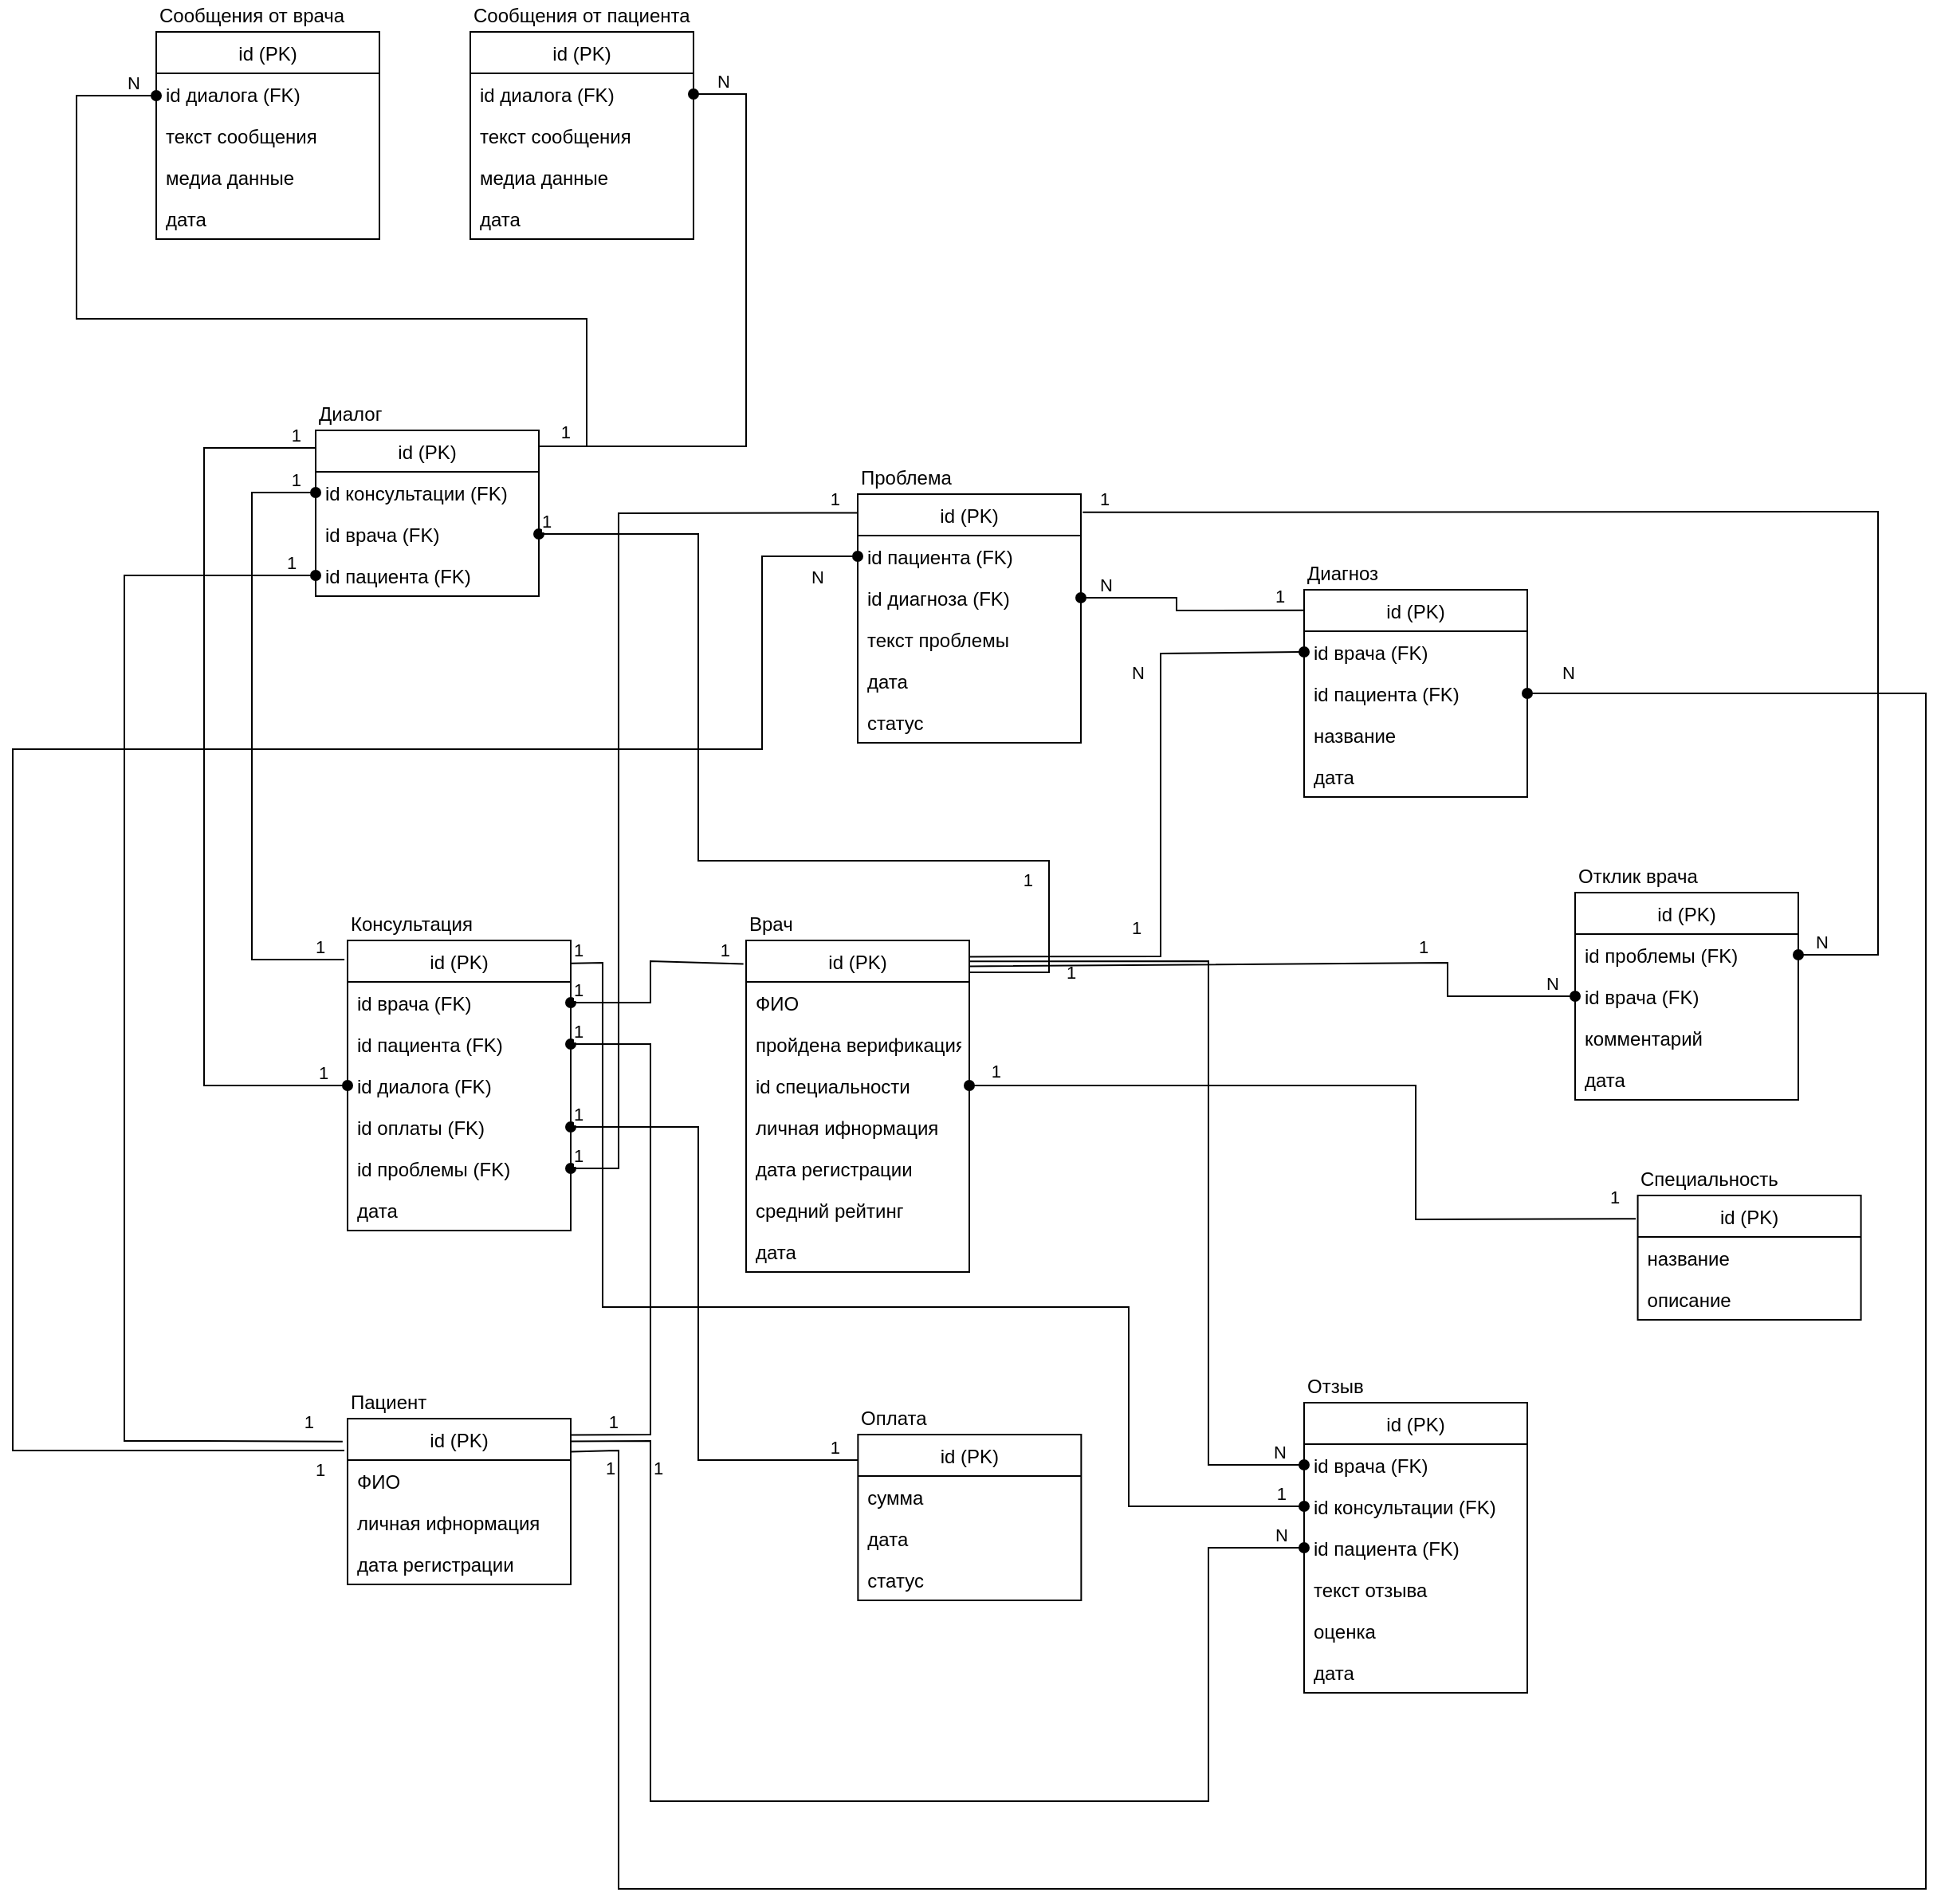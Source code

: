 <mxfile version="13.8.8" type="device"><diagram id="1fIC_6LzuITyp3bPN5pk" name="Page-1"><mxGraphModel dx="2250" dy="2484" grid="1" gridSize="10" guides="1" tooltips="1" connect="1" arrows="1" fold="1" page="1" pageScale="1" pageWidth="827" pageHeight="1169" math="0" shadow="0"><root><mxCell id="0"/><mxCell id="1" parent="0"/><mxCell id="eWXq8C82QpWq7G7AJCCN-1" value="id (PK)" style="swimlane;fontStyle=0;childLayout=stackLayout;horizontal=1;startSize=26;fillColor=none;horizontalStack=0;resizeParent=1;resizeParentMax=0;resizeLast=0;collapsible=1;marginBottom=0;" vertex="1" parent="1"><mxGeometry x="610" y="-160" width="140" height="182" as="geometry"><mxRectangle x="320" y="100" width="50" height="26" as="alternateBounds"/></mxGeometry></mxCell><mxCell id="eWXq8C82QpWq7G7AJCCN-2" value="id врача (FK)" style="text;strokeColor=none;fillColor=none;align=left;verticalAlign=top;spacingLeft=4;spacingRight=4;overflow=hidden;rotatable=0;points=[[0,0.5],[1,0.5]];portConstraint=eastwest;" vertex="1" parent="eWXq8C82QpWq7G7AJCCN-1"><mxGeometry y="26" width="140" height="26" as="geometry"/></mxCell><mxCell id="eWXq8C82QpWq7G7AJCCN-3" value="id пациента (FK)" style="text;strokeColor=none;fillColor=none;align=left;verticalAlign=top;spacingLeft=4;spacingRight=4;overflow=hidden;rotatable=0;points=[[0,0.5],[1,0.5]];portConstraint=eastwest;" vertex="1" parent="eWXq8C82QpWq7G7AJCCN-1"><mxGeometry y="52" width="140" height="26" as="geometry"/></mxCell><mxCell id="eWXq8C82QpWq7G7AJCCN-4" value="id диалога (FK)" style="text;strokeColor=none;fillColor=none;align=left;verticalAlign=top;spacingLeft=4;spacingRight=4;overflow=hidden;rotatable=0;points=[[0,0.5],[1,0.5]];portConstraint=eastwest;" vertex="1" parent="eWXq8C82QpWq7G7AJCCN-1"><mxGeometry y="78" width="140" height="26" as="geometry"/></mxCell><mxCell id="eWXq8C82QpWq7G7AJCCN-5" value="id оплаты (FK)" style="text;strokeColor=none;fillColor=none;align=left;verticalAlign=top;spacingLeft=4;spacingRight=4;overflow=hidden;rotatable=0;points=[[0,0.5],[1,0.5]];portConstraint=eastwest;" vertex="1" parent="eWXq8C82QpWq7G7AJCCN-1"><mxGeometry y="104" width="140" height="26" as="geometry"/></mxCell><mxCell id="eWXq8C82QpWq7G7AJCCN-6" value="id проблемы (FK)" style="text;strokeColor=none;fillColor=none;align=left;verticalAlign=top;spacingLeft=4;spacingRight=4;overflow=hidden;rotatable=0;points=[[0,0.5],[1,0.5]];portConstraint=eastwest;" vertex="1" parent="eWXq8C82QpWq7G7AJCCN-1"><mxGeometry y="130" width="140" height="26" as="geometry"/></mxCell><mxCell id="eWXq8C82QpWq7G7AJCCN-7" value="дата" style="text;strokeColor=none;fillColor=none;align=left;verticalAlign=top;spacingLeft=4;spacingRight=4;overflow=hidden;rotatable=0;points=[[0,0.5],[1,0.5]];portConstraint=eastwest;" vertex="1" parent="eWXq8C82QpWq7G7AJCCN-1"><mxGeometry y="156" width="140" height="26" as="geometry"/></mxCell><mxCell id="eWXq8C82QpWq7G7AJCCN-8" value="Консультация" style="text;html=1;strokeColor=none;fillColor=none;align=left;verticalAlign=middle;whiteSpace=wrap;rounded=0;" vertex="1" parent="1"><mxGeometry x="610" y="-180" width="140" height="20" as="geometry"/></mxCell><mxCell id="eWXq8C82QpWq7G7AJCCN-9" value="id (PK)" style="swimlane;fontStyle=0;childLayout=stackLayout;horizontal=1;startSize=26;fillColor=none;horizontalStack=0;resizeParent=1;resizeParentMax=0;resizeLast=0;collapsible=1;marginBottom=0;" vertex="1" parent="1"><mxGeometry x="860" y="-160" width="140" height="208" as="geometry"><mxRectangle x="320" y="100" width="50" height="26" as="alternateBounds"/></mxGeometry></mxCell><mxCell id="eWXq8C82QpWq7G7AJCCN-10" value="ФИО" style="text;strokeColor=none;fillColor=none;align=left;verticalAlign=top;spacingLeft=4;spacingRight=4;overflow=hidden;rotatable=0;points=[[0,0.5],[1,0.5]];portConstraint=eastwest;" vertex="1" parent="eWXq8C82QpWq7G7AJCCN-9"><mxGeometry y="26" width="140" height="26" as="geometry"/></mxCell><mxCell id="eWXq8C82QpWq7G7AJCCN-11" value="пройдена верификация" style="text;strokeColor=none;fillColor=none;align=left;verticalAlign=top;spacingLeft=4;spacingRight=4;overflow=hidden;rotatable=0;points=[[0,0.5],[1,0.5]];portConstraint=eastwest;" vertex="1" parent="eWXq8C82QpWq7G7AJCCN-9"><mxGeometry y="52" width="140" height="26" as="geometry"/></mxCell><mxCell id="eWXq8C82QpWq7G7AJCCN-156" value="id специальности" style="text;strokeColor=none;fillColor=none;align=left;verticalAlign=top;spacingLeft=4;spacingRight=4;overflow=hidden;rotatable=0;points=[[0,0.5],[1,0.5]];portConstraint=eastwest;" vertex="1" parent="eWXq8C82QpWq7G7AJCCN-9"><mxGeometry y="78" width="140" height="26" as="geometry"/></mxCell><mxCell id="eWXq8C82QpWq7G7AJCCN-12" value="личная ифнормация" style="text;strokeColor=none;fillColor=none;align=left;verticalAlign=top;spacingLeft=4;spacingRight=4;overflow=hidden;rotatable=0;points=[[0,0.5],[1,0.5]];portConstraint=eastwest;" vertex="1" parent="eWXq8C82QpWq7G7AJCCN-9"><mxGeometry y="104" width="140" height="26" as="geometry"/></mxCell><mxCell id="eWXq8C82QpWq7G7AJCCN-13" value="дата регистрации" style="text;strokeColor=none;fillColor=none;align=left;verticalAlign=top;spacingLeft=4;spacingRight=4;overflow=hidden;rotatable=0;points=[[0,0.5],[1,0.5]];portConstraint=eastwest;" vertex="1" parent="eWXq8C82QpWq7G7AJCCN-9"><mxGeometry y="130" width="140" height="26" as="geometry"/></mxCell><mxCell id="eWXq8C82QpWq7G7AJCCN-14" value="средний рейтинг" style="text;strokeColor=none;fillColor=none;align=left;verticalAlign=top;spacingLeft=4;spacingRight=4;overflow=hidden;rotatable=0;points=[[0,0.5],[1,0.5]];portConstraint=eastwest;" vertex="1" parent="eWXq8C82QpWq7G7AJCCN-9"><mxGeometry y="156" width="140" height="26" as="geometry"/></mxCell><mxCell id="eWXq8C82QpWq7G7AJCCN-15" value="дата" style="text;strokeColor=none;fillColor=none;align=left;verticalAlign=top;spacingLeft=4;spacingRight=4;overflow=hidden;rotatable=0;points=[[0,0.5],[1,0.5]];portConstraint=eastwest;" vertex="1" parent="eWXq8C82QpWq7G7AJCCN-9"><mxGeometry y="182" width="140" height="26" as="geometry"/></mxCell><mxCell id="eWXq8C82QpWq7G7AJCCN-16" value="Врач" style="text;html=1;strokeColor=none;fillColor=none;align=left;verticalAlign=middle;whiteSpace=wrap;rounded=0;" vertex="1" parent="1"><mxGeometry x="860" y="-180" width="140" height="20" as="geometry"/></mxCell><mxCell id="eWXq8C82QpWq7G7AJCCN-17" value="id (PK)" style="swimlane;fontStyle=0;childLayout=stackLayout;horizontal=1;startSize=26;fillColor=none;horizontalStack=0;resizeParent=1;resizeParentMax=0;resizeLast=0;collapsible=1;marginBottom=0;" vertex="1" parent="1"><mxGeometry x="610" y="140" width="140" height="104" as="geometry"><mxRectangle x="320" y="100" width="50" height="26" as="alternateBounds"/></mxGeometry></mxCell><mxCell id="eWXq8C82QpWq7G7AJCCN-18" value="ФИО" style="text;strokeColor=none;fillColor=none;align=left;verticalAlign=top;spacingLeft=4;spacingRight=4;overflow=hidden;rotatable=0;points=[[0,0.5],[1,0.5]];portConstraint=eastwest;" vertex="1" parent="eWXq8C82QpWq7G7AJCCN-17"><mxGeometry y="26" width="140" height="26" as="geometry"/></mxCell><mxCell id="eWXq8C82QpWq7G7AJCCN-20" value="личная ифнормация" style="text;strokeColor=none;fillColor=none;align=left;verticalAlign=top;spacingLeft=4;spacingRight=4;overflow=hidden;rotatable=0;points=[[0,0.5],[1,0.5]];portConstraint=eastwest;" vertex="1" parent="eWXq8C82QpWq7G7AJCCN-17"><mxGeometry y="52" width="140" height="26" as="geometry"/></mxCell><mxCell id="eWXq8C82QpWq7G7AJCCN-21" value="дата регистрации" style="text;strokeColor=none;fillColor=none;align=left;verticalAlign=top;spacingLeft=4;spacingRight=4;overflow=hidden;rotatable=0;points=[[0,0.5],[1,0.5]];portConstraint=eastwest;" vertex="1" parent="eWXq8C82QpWq7G7AJCCN-17"><mxGeometry y="78" width="140" height="26" as="geometry"/></mxCell><mxCell id="eWXq8C82QpWq7G7AJCCN-24" value="Пациент" style="text;html=1;strokeColor=none;fillColor=none;align=left;verticalAlign=middle;whiteSpace=wrap;rounded=0;" vertex="1" parent="1"><mxGeometry x="610" y="120" width="140" height="20" as="geometry"/></mxCell><mxCell id="eWXq8C82QpWq7G7AJCCN-25" value="id (PK)" style="swimlane;fontStyle=0;childLayout=stackLayout;horizontal=1;startSize=26;fillColor=none;horizontalStack=0;resizeParent=1;resizeParentMax=0;resizeLast=0;collapsible=1;marginBottom=0;" vertex="1" parent="1"><mxGeometry x="930" y="-440" width="140" height="156" as="geometry"><mxRectangle x="320" y="100" width="50" height="26" as="alternateBounds"/></mxGeometry></mxCell><mxCell id="eWXq8C82QpWq7G7AJCCN-27" value="id пациента (FK)" style="text;strokeColor=none;fillColor=none;align=left;verticalAlign=top;spacingLeft=4;spacingRight=4;overflow=hidden;rotatable=0;points=[[0,0.5],[1,0.5]];portConstraint=eastwest;" vertex="1" parent="eWXq8C82QpWq7G7AJCCN-25"><mxGeometry y="26" width="140" height="26" as="geometry"/></mxCell><mxCell id="eWXq8C82QpWq7G7AJCCN-28" value="id диагноза (FK)" style="text;strokeColor=none;fillColor=none;align=left;verticalAlign=top;spacingLeft=4;spacingRight=4;overflow=hidden;rotatable=0;points=[[0,0.5],[1,0.5]];portConstraint=eastwest;" vertex="1" parent="eWXq8C82QpWq7G7AJCCN-25"><mxGeometry y="52" width="140" height="26" as="geometry"/></mxCell><mxCell id="eWXq8C82QpWq7G7AJCCN-29" value="текст проблемы" style="text;strokeColor=none;fillColor=none;align=left;verticalAlign=top;spacingLeft=4;spacingRight=4;overflow=hidden;rotatable=0;points=[[0,0.5],[1,0.5]];portConstraint=eastwest;" vertex="1" parent="eWXq8C82QpWq7G7AJCCN-25"><mxGeometry y="78" width="140" height="26" as="geometry"/></mxCell><mxCell id="eWXq8C82QpWq7G7AJCCN-30" value="дата" style="text;strokeColor=none;fillColor=none;align=left;verticalAlign=top;spacingLeft=4;spacingRight=4;overflow=hidden;rotatable=0;points=[[0,0.5],[1,0.5]];portConstraint=eastwest;" vertex="1" parent="eWXq8C82QpWq7G7AJCCN-25"><mxGeometry y="104" width="140" height="26" as="geometry"/></mxCell><mxCell id="eWXq8C82QpWq7G7AJCCN-31" value="статус" style="text;strokeColor=none;fillColor=none;align=left;verticalAlign=top;spacingLeft=4;spacingRight=4;overflow=hidden;rotatable=0;points=[[0,0.5],[1,0.5]];portConstraint=eastwest;" vertex="1" parent="eWXq8C82QpWq7G7AJCCN-25"><mxGeometry y="130" width="140" height="26" as="geometry"/></mxCell><mxCell id="eWXq8C82QpWq7G7AJCCN-32" value="Проблема" style="text;html=1;strokeColor=none;fillColor=none;align=left;verticalAlign=middle;whiteSpace=wrap;rounded=0;" vertex="1" parent="1"><mxGeometry x="930" y="-460" width="140" height="20" as="geometry"/></mxCell><mxCell id="eWXq8C82QpWq7G7AJCCN-33" value="id (PK)" style="swimlane;fontStyle=0;childLayout=stackLayout;horizontal=1;startSize=26;fillColor=none;horizontalStack=0;resizeParent=1;resizeParentMax=0;resizeLast=0;collapsible=1;marginBottom=0;" vertex="1" parent="1"><mxGeometry x="930.18" y="150" width="140" height="104" as="geometry"><mxRectangle x="320" y="100" width="50" height="26" as="alternateBounds"/></mxGeometry></mxCell><mxCell id="eWXq8C82QpWq7G7AJCCN-34" value="сумма" style="text;strokeColor=none;fillColor=none;align=left;verticalAlign=top;spacingLeft=4;spacingRight=4;overflow=hidden;rotatable=0;points=[[0,0.5],[1,0.5]];portConstraint=eastwest;" vertex="1" parent="eWXq8C82QpWq7G7AJCCN-33"><mxGeometry y="26" width="140" height="26" as="geometry"/></mxCell><mxCell id="eWXq8C82QpWq7G7AJCCN-35" value="дата" style="text;strokeColor=none;fillColor=none;align=left;verticalAlign=top;spacingLeft=4;spacingRight=4;overflow=hidden;rotatable=0;points=[[0,0.5],[1,0.5]];portConstraint=eastwest;" vertex="1" parent="eWXq8C82QpWq7G7AJCCN-33"><mxGeometry y="52" width="140" height="26" as="geometry"/></mxCell><mxCell id="eWXq8C82QpWq7G7AJCCN-36" value="статус" style="text;strokeColor=none;fillColor=none;align=left;verticalAlign=top;spacingLeft=4;spacingRight=4;overflow=hidden;rotatable=0;points=[[0,0.5],[1,0.5]];portConstraint=eastwest;" vertex="1" parent="eWXq8C82QpWq7G7AJCCN-33"><mxGeometry y="78" width="140" height="26" as="geometry"/></mxCell><mxCell id="eWXq8C82QpWq7G7AJCCN-37" value="Оплата" style="text;html=1;strokeColor=none;fillColor=none;align=left;verticalAlign=middle;whiteSpace=wrap;rounded=0;" vertex="1" parent="1"><mxGeometry x="930.18" y="130" width="140" height="20" as="geometry"/></mxCell><mxCell id="eWXq8C82QpWq7G7AJCCN-38" value="id (PK)" style="swimlane;fontStyle=0;childLayout=stackLayout;horizontal=1;startSize=26;fillColor=none;horizontalStack=0;resizeParent=1;resizeParentMax=0;resizeLast=0;collapsible=1;marginBottom=0;" vertex="1" parent="1"><mxGeometry x="1210" y="130" width="140" height="182" as="geometry"><mxRectangle x="320" y="100" width="50" height="26" as="alternateBounds"/></mxGeometry></mxCell><mxCell id="eWXq8C82QpWq7G7AJCCN-39" value="id врача (FK)" style="text;strokeColor=none;fillColor=none;align=left;verticalAlign=top;spacingLeft=4;spacingRight=4;overflow=hidden;rotatable=0;points=[[0,0.5],[1,0.5]];portConstraint=eastwest;" vertex="1" parent="eWXq8C82QpWq7G7AJCCN-38"><mxGeometry y="26" width="140" height="26" as="geometry"/></mxCell><mxCell id="eWXq8C82QpWq7G7AJCCN-40" value="id консультации (FK)" style="text;strokeColor=none;fillColor=none;align=left;verticalAlign=top;spacingLeft=4;spacingRight=4;overflow=hidden;rotatable=0;points=[[0,0.5],[1,0.5]];portConstraint=eastwest;" vertex="1" parent="eWXq8C82QpWq7G7AJCCN-38"><mxGeometry y="52" width="140" height="26" as="geometry"/></mxCell><mxCell id="eWXq8C82QpWq7G7AJCCN-41" value="id пациента (FK)" style="text;strokeColor=none;fillColor=none;align=left;verticalAlign=top;spacingLeft=4;spacingRight=4;overflow=hidden;rotatable=0;points=[[0,0.5],[1,0.5]];portConstraint=eastwest;" vertex="1" parent="eWXq8C82QpWq7G7AJCCN-38"><mxGeometry y="78" width="140" height="26" as="geometry"/></mxCell><mxCell id="eWXq8C82QpWq7G7AJCCN-42" value="текст отзыва" style="text;strokeColor=none;fillColor=none;align=left;verticalAlign=top;spacingLeft=4;spacingRight=4;overflow=hidden;rotatable=0;points=[[0,0.5],[1,0.5]];portConstraint=eastwest;" vertex="1" parent="eWXq8C82QpWq7G7AJCCN-38"><mxGeometry y="104" width="140" height="26" as="geometry"/></mxCell><mxCell id="eWXq8C82QpWq7G7AJCCN-43" value="оценка" style="text;strokeColor=none;fillColor=none;align=left;verticalAlign=top;spacingLeft=4;spacingRight=4;overflow=hidden;rotatable=0;points=[[0,0.5],[1,0.5]];portConstraint=eastwest;" vertex="1" parent="eWXq8C82QpWq7G7AJCCN-38"><mxGeometry y="130" width="140" height="26" as="geometry"/></mxCell><mxCell id="eWXq8C82QpWq7G7AJCCN-44" value="дата" style="text;strokeColor=none;fillColor=none;align=left;verticalAlign=top;spacingLeft=4;spacingRight=4;overflow=hidden;rotatable=0;points=[[0,0.5],[1,0.5]];portConstraint=eastwest;" vertex="1" parent="eWXq8C82QpWq7G7AJCCN-38"><mxGeometry y="156" width="140" height="26" as="geometry"/></mxCell><mxCell id="eWXq8C82QpWq7G7AJCCN-45" value="Отзыв" style="text;html=1;strokeColor=none;fillColor=none;align=left;verticalAlign=middle;whiteSpace=wrap;rounded=0;" vertex="1" parent="1"><mxGeometry x="1210" y="110" width="140" height="20" as="geometry"/></mxCell><mxCell id="eWXq8C82QpWq7G7AJCCN-46" value="id (PK)" style="swimlane;fontStyle=0;childLayout=stackLayout;horizontal=1;startSize=26;fillColor=none;horizontalStack=0;resizeParent=1;resizeParentMax=0;resizeLast=0;collapsible=1;marginBottom=0;" vertex="1" parent="1"><mxGeometry x="1380" y="-190" width="140" height="130" as="geometry"><mxRectangle x="320" y="100" width="50" height="26" as="alternateBounds"/></mxGeometry></mxCell><mxCell id="eWXq8C82QpWq7G7AJCCN-48" value="id проблемы (FK)" style="text;strokeColor=none;fillColor=none;align=left;verticalAlign=top;spacingLeft=4;spacingRight=4;overflow=hidden;rotatable=0;points=[[0,0.5],[1,0.5]];portConstraint=eastwest;" vertex="1" parent="eWXq8C82QpWq7G7AJCCN-46"><mxGeometry y="26" width="140" height="26" as="geometry"/></mxCell><mxCell id="eWXq8C82QpWq7G7AJCCN-47" value="id врача (FK)" style="text;strokeColor=none;fillColor=none;align=left;verticalAlign=top;spacingLeft=4;spacingRight=4;overflow=hidden;rotatable=0;points=[[0,0.5],[1,0.5]];portConstraint=eastwest;" vertex="1" parent="eWXq8C82QpWq7G7AJCCN-46"><mxGeometry y="52" width="140" height="26" as="geometry"/></mxCell><mxCell id="eWXq8C82QpWq7G7AJCCN-49" value="комментарий" style="text;strokeColor=none;fillColor=none;align=left;verticalAlign=top;spacingLeft=4;spacingRight=4;overflow=hidden;rotatable=0;points=[[0,0.5],[1,0.5]];portConstraint=eastwest;" vertex="1" parent="eWXq8C82QpWq7G7AJCCN-46"><mxGeometry y="78" width="140" height="26" as="geometry"/></mxCell><mxCell id="eWXq8C82QpWq7G7AJCCN-52" value="дата" style="text;strokeColor=none;fillColor=none;align=left;verticalAlign=top;spacingLeft=4;spacingRight=4;overflow=hidden;rotatable=0;points=[[0,0.5],[1,0.5]];portConstraint=eastwest;" vertex="1" parent="eWXq8C82QpWq7G7AJCCN-46"><mxGeometry y="104" width="140" height="26" as="geometry"/></mxCell><mxCell id="eWXq8C82QpWq7G7AJCCN-53" value="Отклик врача" style="text;html=1;strokeColor=none;fillColor=none;align=left;verticalAlign=middle;whiteSpace=wrap;rounded=0;" vertex="1" parent="1"><mxGeometry x="1380" y="-210" width="140" height="20" as="geometry"/></mxCell><mxCell id="eWXq8C82QpWq7G7AJCCN-54" value="id (PK)" style="swimlane;fontStyle=0;childLayout=stackLayout;horizontal=1;startSize=26;fillColor=none;horizontalStack=0;resizeParent=1;resizeParentMax=0;resizeLast=0;collapsible=1;marginBottom=0;" vertex="1" parent="1"><mxGeometry x="1210" y="-380" width="140" height="130" as="geometry"><mxRectangle x="320" y="100" width="50" height="26" as="alternateBounds"/></mxGeometry></mxCell><mxCell id="eWXq8C82QpWq7G7AJCCN-56" value="id врача (FK)" style="text;strokeColor=none;fillColor=none;align=left;verticalAlign=top;spacingLeft=4;spacingRight=4;overflow=hidden;rotatable=0;points=[[0,0.5],[1,0.5]];portConstraint=eastwest;" vertex="1" parent="eWXq8C82QpWq7G7AJCCN-54"><mxGeometry y="26" width="140" height="26" as="geometry"/></mxCell><mxCell id="eWXq8C82QpWq7G7AJCCN-60" value="id пациента (FK)" style="text;strokeColor=none;fillColor=none;align=left;verticalAlign=top;spacingLeft=4;spacingRight=4;overflow=hidden;rotatable=0;points=[[0,0.5],[1,0.5]];portConstraint=eastwest;" vertex="1" parent="eWXq8C82QpWq7G7AJCCN-54"><mxGeometry y="52" width="140" height="26" as="geometry"/></mxCell><mxCell id="eWXq8C82QpWq7G7AJCCN-55" value="название" style="text;strokeColor=none;fillColor=none;align=left;verticalAlign=top;spacingLeft=4;spacingRight=4;overflow=hidden;rotatable=0;points=[[0,0.5],[1,0.5]];portConstraint=eastwest;" vertex="1" parent="eWXq8C82QpWq7G7AJCCN-54"><mxGeometry y="78" width="140" height="26" as="geometry"/></mxCell><mxCell id="eWXq8C82QpWq7G7AJCCN-58" value="дата" style="text;strokeColor=none;fillColor=none;align=left;verticalAlign=top;spacingLeft=4;spacingRight=4;overflow=hidden;rotatable=0;points=[[0,0.5],[1,0.5]];portConstraint=eastwest;" vertex="1" parent="eWXq8C82QpWq7G7AJCCN-54"><mxGeometry y="104" width="140" height="26" as="geometry"/></mxCell><mxCell id="eWXq8C82QpWq7G7AJCCN-59" value="Диагноз" style="text;html=1;strokeColor=none;fillColor=none;align=left;verticalAlign=middle;whiteSpace=wrap;rounded=0;" vertex="1" parent="1"><mxGeometry x="1210" y="-400" width="140" height="20" as="geometry"/></mxCell><mxCell id="eWXq8C82QpWq7G7AJCCN-61" value="id (PK)" style="swimlane;fontStyle=0;childLayout=stackLayout;horizontal=1;startSize=26;fillColor=none;horizontalStack=0;resizeParent=1;resizeParentMax=0;resizeLast=0;collapsible=1;marginBottom=0;" vertex="1" parent="1"><mxGeometry x="590" y="-480" width="140" height="104" as="geometry"><mxRectangle x="320" y="100" width="50" height="26" as="alternateBounds"/></mxGeometry></mxCell><mxCell id="eWXq8C82QpWq7G7AJCCN-64" value="id консультации (FK)" style="text;strokeColor=none;fillColor=none;align=left;verticalAlign=top;spacingLeft=4;spacingRight=4;overflow=hidden;rotatable=0;points=[[0,0.5],[1,0.5]];portConstraint=eastwest;" vertex="1" parent="eWXq8C82QpWq7G7AJCCN-61"><mxGeometry y="26" width="140" height="26" as="geometry"/></mxCell><mxCell id="eWXq8C82QpWq7G7AJCCN-62" value="id врача (FK)" style="text;strokeColor=none;fillColor=none;align=left;verticalAlign=top;spacingLeft=4;spacingRight=4;overflow=hidden;rotatable=0;points=[[0,0.5],[1,0.5]];portConstraint=eastwest;" vertex="1" parent="eWXq8C82QpWq7G7AJCCN-61"><mxGeometry y="52" width="140" height="26" as="geometry"/></mxCell><mxCell id="eWXq8C82QpWq7G7AJCCN-63" value="id пациента (FK)" style="text;strokeColor=none;fillColor=none;align=left;verticalAlign=top;spacingLeft=4;spacingRight=4;overflow=hidden;rotatable=0;points=[[0,0.5],[1,0.5]];portConstraint=eastwest;" vertex="1" parent="eWXq8C82QpWq7G7AJCCN-61"><mxGeometry y="78" width="140" height="26" as="geometry"/></mxCell><mxCell id="eWXq8C82QpWq7G7AJCCN-68" value="Диалог" style="text;html=1;strokeColor=none;fillColor=none;align=left;verticalAlign=middle;whiteSpace=wrap;rounded=0;" vertex="1" parent="1"><mxGeometry x="590" y="-500" width="140" height="20" as="geometry"/></mxCell><mxCell id="eWXq8C82QpWq7G7AJCCN-69" value="id (PK)" style="swimlane;fontStyle=0;childLayout=stackLayout;horizontal=1;startSize=26;fillColor=none;horizontalStack=0;resizeParent=1;resizeParentMax=0;resizeLast=0;collapsible=1;marginBottom=0;" vertex="1" parent="1"><mxGeometry x="490" y="-730" width="140" height="130" as="geometry"><mxRectangle x="320" y="100" width="50" height="26" as="alternateBounds"/></mxGeometry></mxCell><mxCell id="eWXq8C82QpWq7G7AJCCN-71" value="id диалога (FK)" style="text;strokeColor=none;fillColor=none;align=left;verticalAlign=top;spacingLeft=4;spacingRight=4;overflow=hidden;rotatable=0;points=[[0,0.5],[1,0.5]];portConstraint=eastwest;" vertex="1" parent="eWXq8C82QpWq7G7AJCCN-69"><mxGeometry y="26" width="140" height="26" as="geometry"/></mxCell><mxCell id="eWXq8C82QpWq7G7AJCCN-70" value="текст сообщения" style="text;strokeColor=none;fillColor=none;align=left;verticalAlign=top;spacingLeft=4;spacingRight=4;overflow=hidden;rotatable=0;points=[[0,0.5],[1,0.5]];portConstraint=eastwest;" vertex="1" parent="eWXq8C82QpWq7G7AJCCN-69"><mxGeometry y="52" width="140" height="26" as="geometry"/></mxCell><mxCell id="eWXq8C82QpWq7G7AJCCN-72" value="медиа данные" style="text;strokeColor=none;fillColor=none;align=left;verticalAlign=top;spacingLeft=4;spacingRight=4;overflow=hidden;rotatable=0;points=[[0,0.5],[1,0.5]];portConstraint=eastwest;" vertex="1" parent="eWXq8C82QpWq7G7AJCCN-69"><mxGeometry y="78" width="140" height="26" as="geometry"/></mxCell><mxCell id="eWXq8C82QpWq7G7AJCCN-73" value="дата" style="text;strokeColor=none;fillColor=none;align=left;verticalAlign=top;spacingLeft=4;spacingRight=4;overflow=hidden;rotatable=0;points=[[0,0.5],[1,0.5]];portConstraint=eastwest;" vertex="1" parent="eWXq8C82QpWq7G7AJCCN-69"><mxGeometry y="104" width="140" height="26" as="geometry"/></mxCell><mxCell id="eWXq8C82QpWq7G7AJCCN-76" value="Сообщения от врача" style="text;html=1;strokeColor=none;fillColor=none;align=left;verticalAlign=middle;whiteSpace=wrap;rounded=0;" vertex="1" parent="1"><mxGeometry x="490" y="-750" width="140" height="20" as="geometry"/></mxCell><mxCell id="eWXq8C82QpWq7G7AJCCN-78" value="id (PK)" style="swimlane;fontStyle=0;childLayout=stackLayout;horizontal=1;startSize=26;fillColor=none;horizontalStack=0;resizeParent=1;resizeParentMax=0;resizeLast=0;collapsible=1;marginBottom=0;" vertex="1" parent="1"><mxGeometry x="687" y="-730" width="140" height="130" as="geometry"><mxRectangle x="320" y="100" width="50" height="26" as="alternateBounds"/></mxGeometry></mxCell><mxCell id="eWXq8C82QpWq7G7AJCCN-79" value="id диалога (FK)" style="text;strokeColor=none;fillColor=none;align=left;verticalAlign=top;spacingLeft=4;spacingRight=4;overflow=hidden;rotatable=0;points=[[0,0.5],[1,0.5]];portConstraint=eastwest;" vertex="1" parent="eWXq8C82QpWq7G7AJCCN-78"><mxGeometry y="26" width="140" height="26" as="geometry"/></mxCell><mxCell id="eWXq8C82QpWq7G7AJCCN-80" value="текст сообщения" style="text;strokeColor=none;fillColor=none;align=left;verticalAlign=top;spacingLeft=4;spacingRight=4;overflow=hidden;rotatable=0;points=[[0,0.5],[1,0.5]];portConstraint=eastwest;" vertex="1" parent="eWXq8C82QpWq7G7AJCCN-78"><mxGeometry y="52" width="140" height="26" as="geometry"/></mxCell><mxCell id="eWXq8C82QpWq7G7AJCCN-81" value="медиа данные" style="text;strokeColor=none;fillColor=none;align=left;verticalAlign=top;spacingLeft=4;spacingRight=4;overflow=hidden;rotatable=0;points=[[0,0.5],[1,0.5]];portConstraint=eastwest;" vertex="1" parent="eWXq8C82QpWq7G7AJCCN-78"><mxGeometry y="78" width="140" height="26" as="geometry"/></mxCell><mxCell id="eWXq8C82QpWq7G7AJCCN-82" value="дата" style="text;strokeColor=none;fillColor=none;align=left;verticalAlign=top;spacingLeft=4;spacingRight=4;overflow=hidden;rotatable=0;points=[[0,0.5],[1,0.5]];portConstraint=eastwest;" vertex="1" parent="eWXq8C82QpWq7G7AJCCN-78"><mxGeometry y="104" width="140" height="26" as="geometry"/></mxCell><mxCell id="eWXq8C82QpWq7G7AJCCN-83" value="Сообщения от пациента" style="text;html=1;strokeColor=none;fillColor=none;align=left;verticalAlign=middle;whiteSpace=wrap;rounded=0;" vertex="1" parent="1"><mxGeometry x="687" y="-750" width="140" height="20" as="geometry"/></mxCell><mxCell id="eWXq8C82QpWq7G7AJCCN-97" value="" style="endArrow=none;html=1;exitX=1;exitY=0.5;exitDx=0;exitDy=0;entryX=0.999;entryY=0.098;entryDx=0;entryDy=0;entryPerimeter=0;rounded=0;endFill=0;startArrow=oval;startFill=1;" edge="1" parent="1" source="eWXq8C82QpWq7G7AJCCN-3" target="eWXq8C82QpWq7G7AJCCN-17"><mxGeometry relative="1" as="geometry"><mxPoint x="780" y="50" as="sourcePoint"/><mxPoint x="940.0" y="50" as="targetPoint"/><Array as="points"><mxPoint x="800" y="-95"/><mxPoint x="800" y="150"/></Array></mxGeometry></mxCell><mxCell id="eWXq8C82QpWq7G7AJCCN-98" value="1" style="edgeLabel;resizable=0;html=1;align=left;verticalAlign=bottom;" connectable="0" vertex="1" parent="eWXq8C82QpWq7G7AJCCN-97"><mxGeometry x="-1" relative="1" as="geometry"/></mxCell><mxCell id="eWXq8C82QpWq7G7AJCCN-99" value="1" style="edgeLabel;resizable=0;html=1;align=right;verticalAlign=bottom;" connectable="0" vertex="1" parent="eWXq8C82QpWq7G7AJCCN-97"><mxGeometry x="1" relative="1" as="geometry"><mxPoint x="30.05" as="offset"/></mxGeometry></mxCell><mxCell id="eWXq8C82QpWq7G7AJCCN-101" value="" style="endArrow=none;html=1;exitX=1;exitY=0.5;exitDx=0;exitDy=0;rounded=0;entryX=-0.012;entryY=0.071;entryDx=0;entryDy=0;entryPerimeter=0;endFill=0;startArrow=oval;startFill=1;" edge="1" parent="1" source="eWXq8C82QpWq7G7AJCCN-2" target="eWXq8C82QpWq7G7AJCCN-9"><mxGeometry relative="1" as="geometry"><mxPoint x="760" y="-85" as="sourcePoint"/><mxPoint x="840" y="-121" as="targetPoint"/><Array as="points"><mxPoint x="800" y="-121"/><mxPoint x="800" y="-147"/></Array></mxGeometry></mxCell><mxCell id="eWXq8C82QpWq7G7AJCCN-102" value="1" style="edgeLabel;resizable=0;html=1;align=left;verticalAlign=bottom;" connectable="0" vertex="1" parent="eWXq8C82QpWq7G7AJCCN-101"><mxGeometry x="-1" relative="1" as="geometry"/></mxCell><mxCell id="eWXq8C82QpWq7G7AJCCN-103" value="1" style="edgeLabel;resizable=0;html=1;align=right;verticalAlign=bottom;" connectable="0" vertex="1" parent="eWXq8C82QpWq7G7AJCCN-101"><mxGeometry x="1" relative="1" as="geometry"><mxPoint x="-8.17" as="offset"/></mxGeometry></mxCell><mxCell id="eWXq8C82QpWq7G7AJCCN-104" value="" style="endArrow=none;html=1;exitX=0;exitY=0.5;exitDx=0;exitDy=0;rounded=0;entryX=0;entryY=0.106;entryDx=0;entryDy=0;entryPerimeter=0;endFill=0;startArrow=oval;startFill=1;" edge="1" parent="1" source="eWXq8C82QpWq7G7AJCCN-4" target="eWXq8C82QpWq7G7AJCCN-61"><mxGeometry relative="1" as="geometry"><mxPoint x="760" y="-111" as="sourcePoint"/><mxPoint x="490" y="-440" as="targetPoint"/><Array as="points"><mxPoint x="520" y="-69"/><mxPoint x="520" y="-469"/></Array></mxGeometry></mxCell><mxCell id="eWXq8C82QpWq7G7AJCCN-105" value="1" style="edgeLabel;resizable=0;html=1;align=left;verticalAlign=bottom;" connectable="0" vertex="1" parent="eWXq8C82QpWq7G7AJCCN-104"><mxGeometry x="-1" relative="1" as="geometry"><mxPoint x="-20" as="offset"/></mxGeometry></mxCell><mxCell id="eWXq8C82QpWq7G7AJCCN-106" value="1" style="edgeLabel;resizable=0;html=1;align=right;verticalAlign=bottom;" connectable="0" vertex="1" parent="eWXq8C82QpWq7G7AJCCN-104"><mxGeometry x="1" relative="1" as="geometry"><mxPoint x="-8.17" as="offset"/></mxGeometry></mxCell><mxCell id="eWXq8C82QpWq7G7AJCCN-107" value="" style="endArrow=none;html=1;exitX=1;exitY=0.5;exitDx=0;exitDy=0;entryX=0;entryY=0.154;entryDx=0;entryDy=0;entryPerimeter=0;rounded=0;endFill=0;startArrow=oval;startFill=1;" edge="1" parent="1" source="eWXq8C82QpWq7G7AJCCN-5" target="eWXq8C82QpWq7G7AJCCN-33"><mxGeometry relative="1" as="geometry"><mxPoint x="760" y="-85" as="sourcePoint"/><mxPoint x="762.1" y="160.712" as="targetPoint"/><Array as="points"><mxPoint x="830" y="-43"/><mxPoint x="830" y="166"/></Array></mxGeometry></mxCell><mxCell id="eWXq8C82QpWq7G7AJCCN-108" value="1" style="edgeLabel;resizable=0;html=1;align=left;verticalAlign=bottom;" connectable="0" vertex="1" parent="eWXq8C82QpWq7G7AJCCN-107"><mxGeometry x="-1" relative="1" as="geometry"/></mxCell><mxCell id="eWXq8C82QpWq7G7AJCCN-109" value="1" style="edgeLabel;resizable=0;html=1;align=right;verticalAlign=bottom;" connectable="0" vertex="1" parent="eWXq8C82QpWq7G7AJCCN-107"><mxGeometry x="1" relative="1" as="geometry"><mxPoint x="-10" as="offset"/></mxGeometry></mxCell><mxCell id="eWXq8C82QpWq7G7AJCCN-110" value="" style="endArrow=none;html=1;exitX=1;exitY=0.5;exitDx=0;exitDy=0;rounded=0;entryX=0;entryY=0.075;entryDx=0;entryDy=0;entryPerimeter=0;endFill=0;startArrow=oval;startFill=1;" edge="1" parent="1" source="eWXq8C82QpWq7G7AJCCN-6" target="eWXq8C82QpWq7G7AJCCN-25"><mxGeometry relative="1" as="geometry"><mxPoint x="760" y="-33" as="sourcePoint"/><mxPoint x="920" y="-420" as="targetPoint"/><Array as="points"><mxPoint x="780" y="-17"/><mxPoint x="780" y="-428"/></Array></mxGeometry></mxCell><mxCell id="eWXq8C82QpWq7G7AJCCN-111" value="1" style="edgeLabel;resizable=0;html=1;align=left;verticalAlign=bottom;" connectable="0" vertex="1" parent="eWXq8C82QpWq7G7AJCCN-110"><mxGeometry x="-1" relative="1" as="geometry"/></mxCell><mxCell id="eWXq8C82QpWq7G7AJCCN-112" value="1" style="edgeLabel;resizable=0;html=1;align=right;verticalAlign=bottom;" connectable="0" vertex="1" parent="eWXq8C82QpWq7G7AJCCN-110"><mxGeometry x="1" relative="1" as="geometry"><mxPoint x="-10" as="offset"/></mxGeometry></mxCell><mxCell id="eWXq8C82QpWq7G7AJCCN-117" value="" style="endArrow=none;html=1;exitX=1;exitY=0.5;exitDx=0;exitDy=0;rounded=0;endFill=0;startArrow=oval;startFill=1;" edge="1" parent="1" source="eWXq8C82QpWq7G7AJCCN-62"><mxGeometry relative="1" as="geometry"><mxPoint x="760" y="-111.0" as="sourcePoint"/><mxPoint x="1000" y="-140" as="targetPoint"/><Array as="points"><mxPoint x="830" y="-415"/><mxPoint x="830" y="-210"/><mxPoint x="1050" y="-210"/><mxPoint x="1050" y="-140"/><mxPoint x="1020" y="-140"/></Array></mxGeometry></mxCell><mxCell id="eWXq8C82QpWq7G7AJCCN-118" value="1" style="edgeLabel;resizable=0;html=1;align=left;verticalAlign=bottom;" connectable="0" vertex="1" parent="eWXq8C82QpWq7G7AJCCN-117"><mxGeometry x="-1" relative="1" as="geometry"/></mxCell><mxCell id="eWXq8C82QpWq7G7AJCCN-119" value="1" style="edgeLabel;resizable=0;html=1;align=right;verticalAlign=bottom;" connectable="0" vertex="1" parent="eWXq8C82QpWq7G7AJCCN-117"><mxGeometry x="1" relative="1" as="geometry"><mxPoint x="40.2" y="-50" as="offset"/></mxGeometry></mxCell><mxCell id="eWXq8C82QpWq7G7AJCCN-120" value="" style="endArrow=none;html=1;exitX=0;exitY=0.5;exitDx=0;exitDy=0;rounded=0;entryX=-0.022;entryY=0.138;entryDx=0;entryDy=0;entryPerimeter=0;endFill=0;startArrow=oval;startFill=1;" edge="1" parent="1" source="eWXq8C82QpWq7G7AJCCN-63" target="eWXq8C82QpWq7G7AJCCN-17"><mxGeometry relative="1" as="geometry"><mxPoint x="740.0" y="-405" as="sourcePoint"/><mxPoint x="1010" y="-135.076" as="targetPoint"/><Array as="points"><mxPoint x="470" y="-389"/><mxPoint x="470" y="154"/><mxPoint x="520" y="154"/></Array></mxGeometry></mxCell><mxCell id="eWXq8C82QpWq7G7AJCCN-121" value="1" style="edgeLabel;resizable=0;html=1;align=left;verticalAlign=bottom;" connectable="0" vertex="1" parent="eWXq8C82QpWq7G7AJCCN-120"><mxGeometry x="-1" relative="1" as="geometry"><mxPoint x="-20" as="offset"/></mxGeometry></mxCell><mxCell id="eWXq8C82QpWq7G7AJCCN-122" value="1" style="edgeLabel;resizable=0;html=1;align=right;verticalAlign=bottom;" connectable="0" vertex="1" parent="eWXq8C82QpWq7G7AJCCN-120"><mxGeometry x="1" relative="1" as="geometry"><mxPoint x="-17.0" y="-4.35" as="offset"/></mxGeometry></mxCell><mxCell id="eWXq8C82QpWq7G7AJCCN-123" value="" style="endArrow=none;html=1;rounded=0;exitX=1;exitY=0.5;exitDx=0;exitDy=0;endFill=0;startArrow=oval;startFill=1;" edge="1" parent="1" source="eWXq8C82QpWq7G7AJCCN-79"><mxGeometry relative="1" as="geometry"><mxPoint x="970" y="-680" as="sourcePoint"/><mxPoint x="731" y="-470" as="targetPoint"/><Array as="points"><mxPoint x="860" y="-691"/><mxPoint x="860" y="-470"/></Array></mxGeometry></mxCell><mxCell id="eWXq8C82QpWq7G7AJCCN-124" value="N" style="edgeLabel;resizable=0;html=1;align=left;verticalAlign=bottom;" connectable="0" vertex="1" parent="eWXq8C82QpWq7G7AJCCN-123"><mxGeometry x="-1" relative="1" as="geometry"><mxPoint x="13" as="offset"/></mxGeometry></mxCell><mxCell id="eWXq8C82QpWq7G7AJCCN-125" value="1" style="edgeLabel;resizable=0;html=1;align=right;verticalAlign=bottom;" connectable="0" vertex="1" parent="eWXq8C82QpWq7G7AJCCN-123"><mxGeometry x="1" relative="1" as="geometry"><mxPoint x="19.02" as="offset"/></mxGeometry></mxCell><mxCell id="eWXq8C82QpWq7G7AJCCN-126" value="" style="endArrow=none;html=1;rounded=0;entryX=1;entryY=0.096;entryDx=0;entryDy=0;entryPerimeter=0;endFill=0;startArrow=oval;startFill=1;" edge="1" parent="1" target="eWXq8C82QpWq7G7AJCCN-61"><mxGeometry relative="1" as="geometry"><mxPoint x="490" y="-690" as="sourcePoint"/><mxPoint x="740.98" y="-460.016" as="targetPoint"/><Array as="points"><mxPoint x="440" y="-690"/><mxPoint x="440" y="-550"/><mxPoint x="760" y="-550"/><mxPoint x="760" y="-470"/></Array></mxGeometry></mxCell><mxCell id="eWXq8C82QpWq7G7AJCCN-127" value="N" style="edgeLabel;resizable=0;html=1;align=left;verticalAlign=bottom;" connectable="0" vertex="1" parent="eWXq8C82QpWq7G7AJCCN-126"><mxGeometry x="-1" relative="1" as="geometry"><mxPoint x="-20" as="offset"/></mxGeometry></mxCell><mxCell id="eWXq8C82QpWq7G7AJCCN-128" value="1" style="edgeLabel;resizable=0;html=1;align=right;verticalAlign=bottom;" connectable="0" vertex="1" parent="eWXq8C82QpWq7G7AJCCN-126"><mxGeometry x="1" relative="1" as="geometry"><mxPoint x="20.01" as="offset"/></mxGeometry></mxCell><mxCell id="eWXq8C82QpWq7G7AJCCN-129" value="" style="endArrow=oval;html=1;exitX=-0.014;exitY=0.066;exitDx=0;exitDy=0;rounded=0;entryX=0;entryY=0.5;entryDx=0;entryDy=0;endFill=1;startArrow=none;startFill=0;exitPerimeter=0;" edge="1" parent="1" source="eWXq8C82QpWq7G7AJCCN-1" target="eWXq8C82QpWq7G7AJCCN-64"><mxGeometry relative="1" as="geometry"><mxPoint x="620" y="-59" as="sourcePoint"/><mxPoint x="600" y="-458.976" as="targetPoint"/><Array as="points"><mxPoint x="550" y="-148"/><mxPoint x="550" y="-441"/></Array></mxGeometry></mxCell><mxCell id="eWXq8C82QpWq7G7AJCCN-130" value="1" style="edgeLabel;resizable=0;html=1;align=left;verticalAlign=bottom;" connectable="0" vertex="1" parent="eWXq8C82QpWq7G7AJCCN-129"><mxGeometry x="-1" relative="1" as="geometry"><mxPoint x="-20" as="offset"/></mxGeometry></mxCell><mxCell id="eWXq8C82QpWq7G7AJCCN-131" value="1" style="edgeLabel;resizable=0;html=1;align=right;verticalAlign=bottom;" connectable="0" vertex="1" parent="eWXq8C82QpWq7G7AJCCN-129"><mxGeometry x="1" relative="1" as="geometry"><mxPoint x="-8.17" as="offset"/></mxGeometry></mxCell><mxCell id="eWXq8C82QpWq7G7AJCCN-135" value="" style="endArrow=oval;html=1;rounded=0;endFill=1;exitX=1.002;exitY=0.063;exitDx=0;exitDy=0;exitPerimeter=0;entryX=0;entryY=0.5;entryDx=0;entryDy=0;" edge="1" parent="1" source="eWXq8C82QpWq7G7AJCCN-9" target="eWXq8C82QpWq7G7AJCCN-39"><mxGeometry relative="1" as="geometry"><mxPoint x="1450" y="209.53" as="sourcePoint"/><mxPoint x="1610" y="209.53" as="targetPoint"/><Array as="points"><mxPoint x="1150" y="-147"/><mxPoint x="1150" y="169"/></Array></mxGeometry></mxCell><mxCell id="eWXq8C82QpWq7G7AJCCN-136" value="1" style="edgeLabel;resizable=0;html=1;align=left;verticalAlign=bottom;" connectable="0" vertex="1" parent="eWXq8C82QpWq7G7AJCCN-135"><mxGeometry x="-1" relative="1" as="geometry"><mxPoint x="58.88" y="15.8" as="offset"/></mxGeometry></mxCell><mxCell id="eWXq8C82QpWq7G7AJCCN-137" value="N" style="edgeLabel;resizable=0;html=1;align=right;verticalAlign=bottom;" connectable="0" vertex="1" parent="eWXq8C82QpWq7G7AJCCN-135"><mxGeometry x="1" relative="1" as="geometry"><mxPoint x="-10" as="offset"/></mxGeometry></mxCell><mxCell id="eWXq8C82QpWq7G7AJCCN-138" value="" style="endArrow=oval;html=1;rounded=0;endFill=1;exitX=1.003;exitY=0.079;exitDx=0;exitDy=0;exitPerimeter=0;entryX=0;entryY=0.5;entryDx=0;entryDy=0;" edge="1" parent="1" source="eWXq8C82QpWq7G7AJCCN-1" target="eWXq8C82QpWq7G7AJCCN-40"><mxGeometry relative="1" as="geometry"><mxPoint x="1450" y="169.53" as="sourcePoint"/><mxPoint x="1210" y="190" as="targetPoint"/><Array as="points"><mxPoint x="770" y="-146"/><mxPoint x="770" y="70"/><mxPoint x="1100" y="70"/><mxPoint x="1100" y="195"/></Array></mxGeometry></mxCell><mxCell id="eWXq8C82QpWq7G7AJCCN-139" value="1" style="edgeLabel;resizable=0;html=1;align=left;verticalAlign=bottom;" connectable="0" vertex="1" parent="eWXq8C82QpWq7G7AJCCN-138"><mxGeometry x="-1" relative="1" as="geometry"/></mxCell><mxCell id="eWXq8C82QpWq7G7AJCCN-140" value="1" style="edgeLabel;resizable=0;html=1;align=right;verticalAlign=bottom;" connectable="0" vertex="1" parent="eWXq8C82QpWq7G7AJCCN-138"><mxGeometry x="1" relative="1" as="geometry"><mxPoint x="-10" as="offset"/></mxGeometry></mxCell><mxCell id="eWXq8C82QpWq7G7AJCCN-141" value="" style="endArrow=oval;html=1;rounded=0;endFill=1;entryX=0;entryY=0.5;entryDx=0;entryDy=0;exitX=0.998;exitY=0.137;exitDx=0;exitDy=0;exitPerimeter=0;" edge="1" parent="1" source="eWXq8C82QpWq7G7AJCCN-17" target="eWXq8C82QpWq7G7AJCCN-41"><mxGeometry relative="1" as="geometry"><mxPoint x="752" y="154" as="sourcePoint"/><mxPoint x="1220" y="179.0" as="targetPoint"/><Array as="points"><mxPoint x="800" y="154"/><mxPoint x="800" y="230"/><mxPoint x="800" y="380"/><mxPoint x="1150" y="380"/><mxPoint x="1150" y="221"/></Array></mxGeometry></mxCell><mxCell id="eWXq8C82QpWq7G7AJCCN-142" value="1" style="edgeLabel;resizable=0;html=1;align=left;verticalAlign=bottom;" connectable="0" vertex="1" parent="eWXq8C82QpWq7G7AJCCN-141"><mxGeometry x="-1" relative="1" as="geometry"><mxPoint x="50.28" y="25.75" as="offset"/></mxGeometry></mxCell><mxCell id="eWXq8C82QpWq7G7AJCCN-143" value="N" style="edgeLabel;resizable=0;html=1;align=right;verticalAlign=bottom;" connectable="0" vertex="1" parent="eWXq8C82QpWq7G7AJCCN-141"><mxGeometry x="1" relative="1" as="geometry"><mxPoint x="-10" as="offset"/></mxGeometry></mxCell><mxCell id="eWXq8C82QpWq7G7AJCCN-144" value="" style="endArrow=oval;html=1;rounded=0;endFill=1;exitX=0.998;exitY=0.078;exitDx=0;exitDy=0;exitPerimeter=0;entryX=0;entryY=0.5;entryDx=0;entryDy=0;" edge="1" parent="1" source="eWXq8C82QpWq7G7AJCCN-9" target="eWXq8C82QpWq7G7AJCCN-47"><mxGeometry relative="1" as="geometry"><mxPoint x="1450" y="209.53" as="sourcePoint"/><mxPoint x="1610" y="209.53" as="targetPoint"/><Array as="points"><mxPoint x="1300" y="-146"/><mxPoint x="1300" y="-125"/></Array></mxGeometry></mxCell><mxCell id="eWXq8C82QpWq7G7AJCCN-145" value="1" style="edgeLabel;resizable=0;html=1;align=left;verticalAlign=bottom;" connectable="0" vertex="1" parent="eWXq8C82QpWq7G7AJCCN-144"><mxGeometry x="-1" relative="1" as="geometry"><mxPoint x="280.28" y="-4.2" as="offset"/></mxGeometry></mxCell><mxCell id="eWXq8C82QpWq7G7AJCCN-146" value="N" style="edgeLabel;resizable=0;html=1;align=right;verticalAlign=bottom;" connectable="0" vertex="1" parent="eWXq8C82QpWq7G7AJCCN-144"><mxGeometry x="1" relative="1" as="geometry"><mxPoint x="-10" as="offset"/></mxGeometry></mxCell><mxCell id="eWXq8C82QpWq7G7AJCCN-147" value="" style="endArrow=oval;html=1;rounded=0;endFill=1;exitX=1.008;exitY=0.073;exitDx=0;exitDy=0;exitPerimeter=0;entryX=1;entryY=0.5;entryDx=0;entryDy=0;" edge="1" parent="1" source="eWXq8C82QpWq7G7AJCCN-25" target="eWXq8C82QpWq7G7AJCCN-48"><mxGeometry relative="1" as="geometry"><mxPoint x="1450" y="209.53" as="sourcePoint"/><mxPoint x="1610" y="209.53" as="targetPoint"/><Array as="points"><mxPoint x="1570" y="-429"/><mxPoint x="1570" y="-151"/></Array></mxGeometry></mxCell><mxCell id="eWXq8C82QpWq7G7AJCCN-148" value="1" style="edgeLabel;resizable=0;html=1;align=left;verticalAlign=bottom;" connectable="0" vertex="1" parent="eWXq8C82QpWq7G7AJCCN-147"><mxGeometry x="-1" relative="1" as="geometry"><mxPoint x="8.88" as="offset"/></mxGeometry></mxCell><mxCell id="eWXq8C82QpWq7G7AJCCN-149" value="N" style="edgeLabel;resizable=0;html=1;align=right;verticalAlign=bottom;" connectable="0" vertex="1" parent="eWXq8C82QpWq7G7AJCCN-147"><mxGeometry x="1" relative="1" as="geometry"><mxPoint x="19.92" as="offset"/></mxGeometry></mxCell><mxCell id="eWXq8C82QpWq7G7AJCCN-150" value="" style="endArrow=oval;html=1;rounded=0;endFill=1;entryX=1;entryY=0.5;entryDx=0;entryDy=0;exitX=-0.002;exitY=0.099;exitDx=0;exitDy=0;exitPerimeter=0;" edge="1" parent="1" source="eWXq8C82QpWq7G7AJCCN-54" target="eWXq8C82QpWq7G7AJCCN-28"><mxGeometry relative="1" as="geometry"><mxPoint x="1450" y="209.53" as="sourcePoint"/><mxPoint x="1610" y="209.53" as="targetPoint"/><Array as="points"><mxPoint x="1130" y="-367"/><mxPoint x="1130" y="-375"/></Array></mxGeometry></mxCell><mxCell id="eWXq8C82QpWq7G7AJCCN-151" value="1" style="edgeLabel;resizable=0;html=1;align=left;verticalAlign=bottom;" connectable="0" vertex="1" parent="eWXq8C82QpWq7G7AJCCN-150"><mxGeometry x="-1" relative="1" as="geometry"><mxPoint x="-19.72" as="offset"/></mxGeometry></mxCell><mxCell id="eWXq8C82QpWq7G7AJCCN-152" value="N" style="edgeLabel;resizable=0;html=1;align=right;verticalAlign=bottom;" connectable="0" vertex="1" parent="eWXq8C82QpWq7G7AJCCN-150"><mxGeometry x="1" relative="1" as="geometry"><mxPoint x="19.9" as="offset"/></mxGeometry></mxCell><mxCell id="eWXq8C82QpWq7G7AJCCN-153" value="" style="endArrow=oval;html=1;rounded=0;endFill=1;entryX=0;entryY=0.5;entryDx=0;entryDy=0;" edge="1" parent="1" target="eWXq8C82QpWq7G7AJCCN-27"><mxGeometry relative="1" as="geometry"><mxPoint x="608" y="160" as="sourcePoint"/><mxPoint x="1080" y="-365.0" as="targetPoint"/><Array as="points"><mxPoint x="500" y="160"/><mxPoint x="400" y="160"/><mxPoint x="400" y="-280"/><mxPoint x="870" y="-280"/><mxPoint x="870" y="-401"/></Array></mxGeometry></mxCell><mxCell id="eWXq8C82QpWq7G7AJCCN-154" value="1" style="edgeLabel;resizable=0;html=1;align=left;verticalAlign=bottom;" connectable="0" vertex="1" parent="eWXq8C82QpWq7G7AJCCN-153"><mxGeometry x="-1" relative="1" as="geometry"><mxPoint x="-19.72" y="20" as="offset"/></mxGeometry></mxCell><mxCell id="eWXq8C82QpWq7G7AJCCN-155" value="N" style="edgeLabel;resizable=0;html=1;align=right;verticalAlign=bottom;" connectable="0" vertex="1" parent="eWXq8C82QpWq7G7AJCCN-153"><mxGeometry x="1" relative="1" as="geometry"><mxPoint x="-20.31" y="21" as="offset"/></mxGeometry></mxCell><mxCell id="eWXq8C82QpWq7G7AJCCN-157" value="id (PK)" style="swimlane;fontStyle=0;childLayout=stackLayout;horizontal=1;startSize=26;fillColor=none;horizontalStack=0;resizeParent=1;resizeParentMax=0;resizeLast=0;collapsible=1;marginBottom=0;" vertex="1" parent="1"><mxGeometry x="1419.29" width="140" height="78" as="geometry"><mxRectangle x="320" y="100" width="50" height="26" as="alternateBounds"/></mxGeometry></mxCell><mxCell id="eWXq8C82QpWq7G7AJCCN-158" value="название" style="text;strokeColor=none;fillColor=none;align=left;verticalAlign=top;spacingLeft=4;spacingRight=4;overflow=hidden;rotatable=0;points=[[0,0.5],[1,0.5]];portConstraint=eastwest;" vertex="1" parent="eWXq8C82QpWq7G7AJCCN-157"><mxGeometry y="26" width="140" height="26" as="geometry"/></mxCell><mxCell id="eWXq8C82QpWq7G7AJCCN-159" value="описание" style="text;strokeColor=none;fillColor=none;align=left;verticalAlign=top;spacingLeft=4;spacingRight=4;overflow=hidden;rotatable=0;points=[[0,0.5],[1,0.5]];portConstraint=eastwest;" vertex="1" parent="eWXq8C82QpWq7G7AJCCN-157"><mxGeometry y="52" width="140" height="26" as="geometry"/></mxCell><mxCell id="eWXq8C82QpWq7G7AJCCN-162" value="Специальность" style="text;html=1;strokeColor=none;fillColor=none;align=left;verticalAlign=middle;whiteSpace=wrap;rounded=0;" vertex="1" parent="1"><mxGeometry x="1419.29" y="-20" width="140" height="20" as="geometry"/></mxCell><mxCell id="eWXq8C82QpWq7G7AJCCN-165" value="" style="endArrow=oval;html=1;rounded=0;endFill=1;entryX=1;entryY=0.5;entryDx=0;entryDy=0;exitX=-0.009;exitY=0.187;exitDx=0;exitDy=0;exitPerimeter=0;" edge="1" parent="1" source="eWXq8C82QpWq7G7AJCCN-157" target="eWXq8C82QpWq7G7AJCCN-156"><mxGeometry relative="1" as="geometry"><mxPoint x="1440" y="390" as="sourcePoint"/><mxPoint x="1600" y="390" as="targetPoint"/><Array as="points"><mxPoint x="1280" y="15"/><mxPoint x="1280" y="-69"/></Array></mxGeometry></mxCell><mxCell id="eWXq8C82QpWq7G7AJCCN-166" value="1" style="edgeLabel;resizable=0;html=1;align=left;verticalAlign=bottom;" connectable="0" vertex="1" parent="eWXq8C82QpWq7G7AJCCN-165"><mxGeometry x="-1" relative="1" as="geometry"><mxPoint x="-18.03" y="-4.59" as="offset"/></mxGeometry></mxCell><mxCell id="eWXq8C82QpWq7G7AJCCN-167" value="1" style="edgeLabel;resizable=0;html=1;align=right;verticalAlign=bottom;" connectable="0" vertex="1" parent="eWXq8C82QpWq7G7AJCCN-165"><mxGeometry x="1" relative="1" as="geometry"><mxPoint x="20.32" y="-1" as="offset"/></mxGeometry></mxCell><mxCell id="eWXq8C82QpWq7G7AJCCN-168" value="" style="endArrow=oval;html=1;rounded=0;endFill=1;entryX=0;entryY=0.5;entryDx=0;entryDy=0;exitX=1.003;exitY=0.049;exitDx=0;exitDy=0;exitPerimeter=0;" edge="1" parent="1" source="eWXq8C82QpWq7G7AJCCN-9" target="eWXq8C82QpWq7G7AJCCN-56"><mxGeometry relative="1" as="geometry"><mxPoint x="1050" y="-250" as="sourcePoint"/><mxPoint x="1180" y="-200" as="targetPoint"/><Array as="points"><mxPoint x="1120" y="-150"/><mxPoint x="1120" y="-340"/></Array></mxGeometry></mxCell><mxCell id="eWXq8C82QpWq7G7AJCCN-169" value="1" style="edgeLabel;resizable=0;html=1;align=left;verticalAlign=bottom;" connectable="0" vertex="1" parent="eWXq8C82QpWq7G7AJCCN-168"><mxGeometry x="-1" relative="1" as="geometry"><mxPoint x="99.58" y="-10.19" as="offset"/></mxGeometry></mxCell><mxCell id="eWXq8C82QpWq7G7AJCCN-170" value="N" style="edgeLabel;resizable=0;html=1;align=right;verticalAlign=bottom;" connectable="0" vertex="1" parent="eWXq8C82QpWq7G7AJCCN-168"><mxGeometry x="1" relative="1" as="geometry"><mxPoint x="-99.72" y="21" as="offset"/></mxGeometry></mxCell><mxCell id="eWXq8C82QpWq7G7AJCCN-171" value="" style="endArrow=oval;html=1;rounded=0;endFill=1;entryX=1;entryY=0.5;entryDx=0;entryDy=0;exitX=1.003;exitY=0.199;exitDx=0;exitDy=0;exitPerimeter=0;" edge="1" parent="1" source="eWXq8C82QpWq7G7AJCCN-17" target="eWXq8C82QpWq7G7AJCCN-60"><mxGeometry relative="1" as="geometry"><mxPoint x="770" y="185" as="sourcePoint"/><mxPoint x="1350" y="-290" as="targetPoint"/><Array as="points"><mxPoint x="780" y="160"/><mxPoint x="780" y="435"/><mxPoint x="1600" y="435"/><mxPoint x="1600" y="-315"/></Array></mxGeometry></mxCell><mxCell id="eWXq8C82QpWq7G7AJCCN-172" value="1" style="edgeLabel;resizable=0;html=1;align=left;verticalAlign=bottom;" connectable="0" vertex="1" parent="eWXq8C82QpWq7G7AJCCN-171"><mxGeometry x="-1" relative="1" as="geometry"><mxPoint x="19.58" y="19.3" as="offset"/></mxGeometry></mxCell><mxCell id="eWXq8C82QpWq7G7AJCCN-173" value="N" style="edgeLabel;resizable=0;html=1;align=right;verticalAlign=bottom;" connectable="0" vertex="1" parent="eWXq8C82QpWq7G7AJCCN-171"><mxGeometry x="1" relative="1" as="geometry"><mxPoint x="30" y="-5" as="offset"/></mxGeometry></mxCell></root></mxGraphModel></diagram></mxfile>